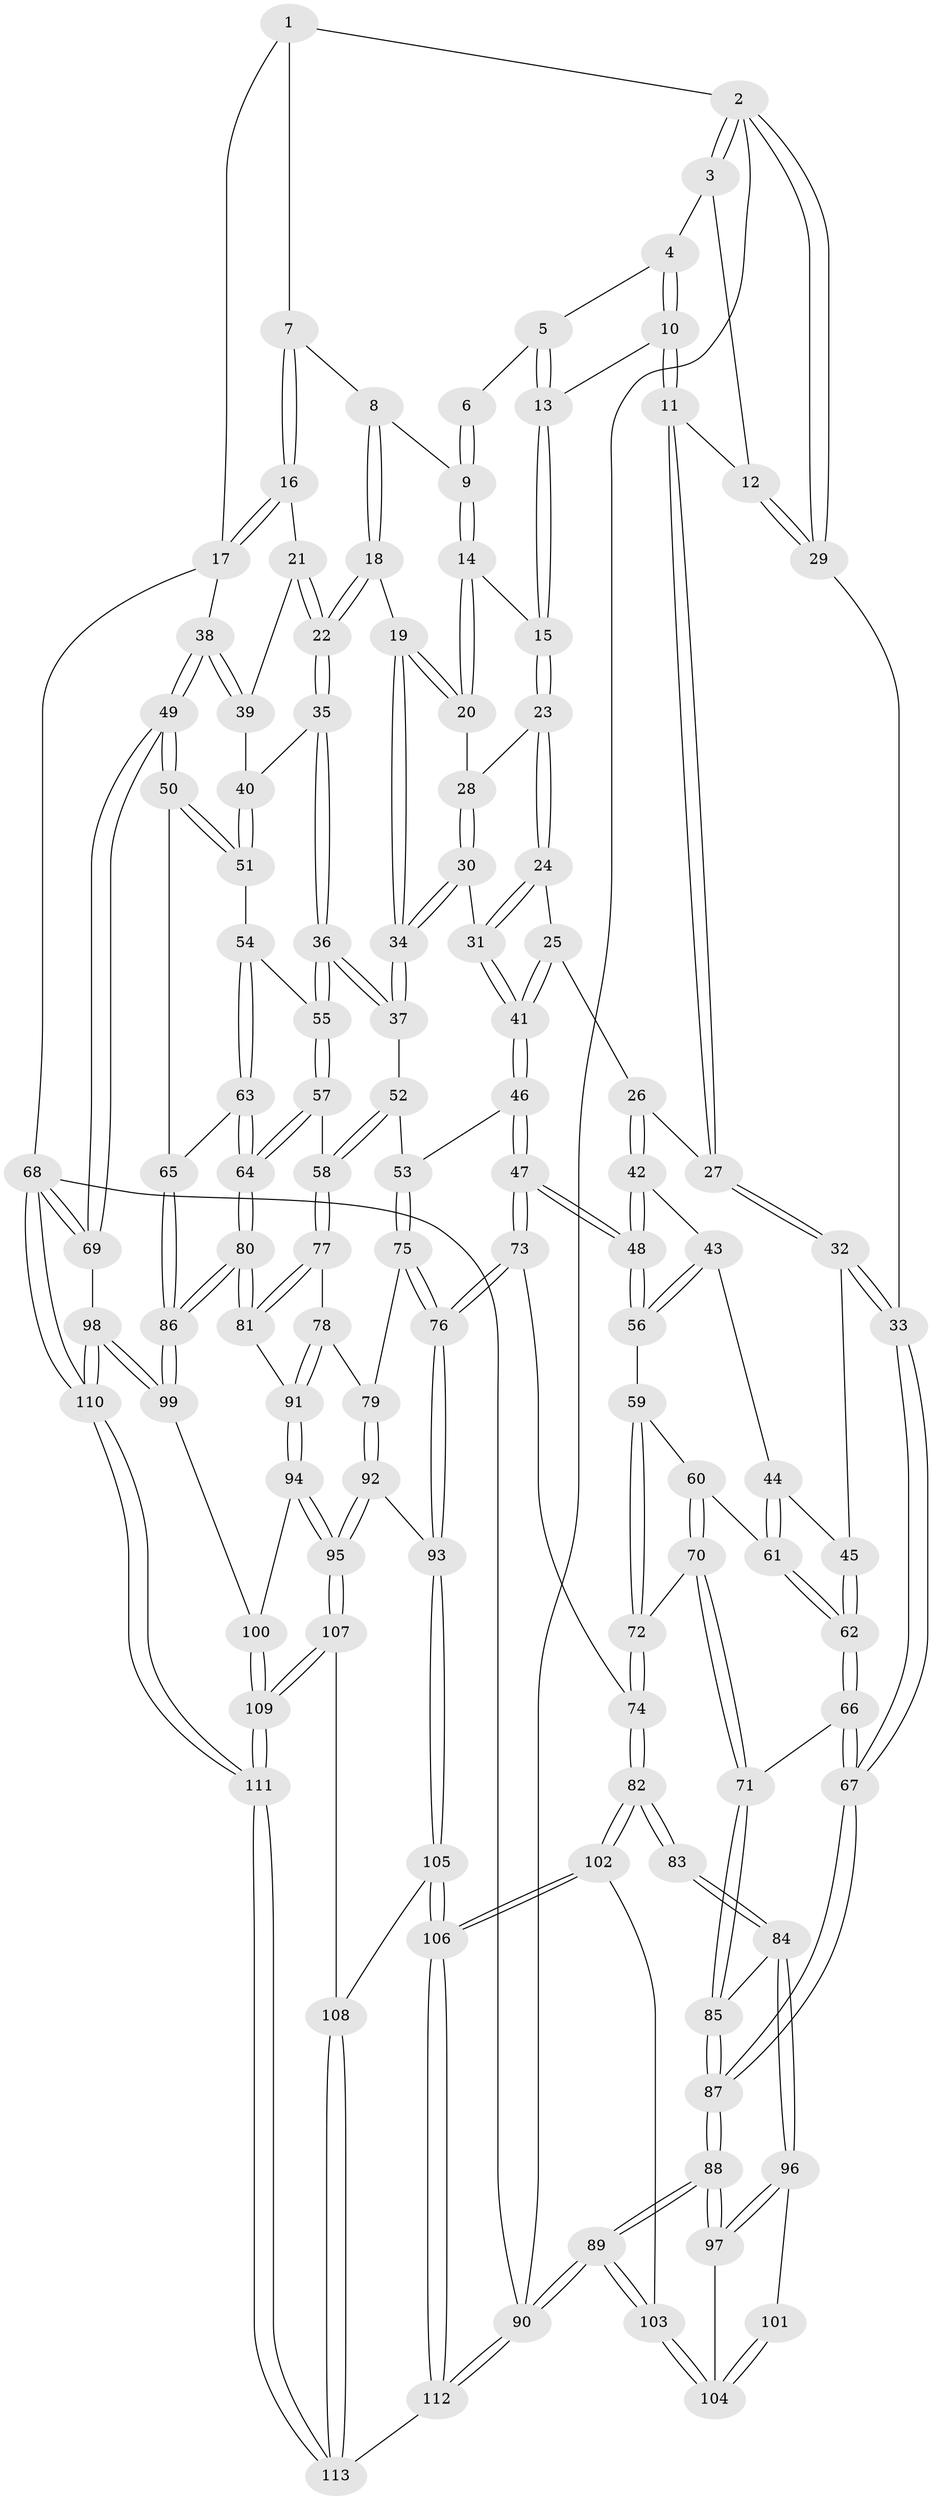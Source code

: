// Generated by graph-tools (version 1.1) at 2025/11/02/27/25 16:11:56]
// undirected, 113 vertices, 279 edges
graph export_dot {
graph [start="1"]
  node [color=gray90,style=filled];
  1 [pos="+0.8134520702516854+0"];
  2 [pos="+0+0"];
  3 [pos="+0.13401009945991962+0"];
  4 [pos="+0.40117304732266473+0"];
  5 [pos="+0.42371019926421655+0"];
  6 [pos="+0.6444242797633294+0"];
  7 [pos="+0.8558048545209509+0.07343056754204261"];
  8 [pos="+0.7602268031114183+0.12568371897885325"];
  9 [pos="+0.639117191541003+0.07142115479851531"];
  10 [pos="+0.21639068498245614+0.10861698441907068"];
  11 [pos="+0.15156830864069779+0.14050160194983202"];
  12 [pos="+0.13573023106619322+0.12051652925409902"];
  13 [pos="+0.4248329369144686+0.10376820938410083"];
  14 [pos="+0.5907637591736322+0.13608908745273304"];
  15 [pos="+0.42550918940559473+0.10520004861999753"];
  16 [pos="+0.9067092638235411+0.12501532523781086"];
  17 [pos="+1+0.1812410094970463"];
  18 [pos="+0.721436282342151+0.2569479019928052"];
  19 [pos="+0.6322329023536952+0.2503245148624508"];
  20 [pos="+0.6157886091732957+0.2239276556031349"];
  21 [pos="+0.8491885190664558+0.28409359102796344"];
  22 [pos="+0.7871625173998309+0.3106896789231901"];
  23 [pos="+0.4109144988945348+0.18672963652728958"];
  24 [pos="+0.3657516323265229+0.26857229092902785"];
  25 [pos="+0.31509194555031095+0.29592903079640087"];
  26 [pos="+0.2743862067169838+0.3072591281511791"];
  27 [pos="+0.15600937965019698+0.20793778726643664"];
  28 [pos="+0.4978610613081686+0.2301684503244909"];
  29 [pos="+0+0"];
  30 [pos="+0.5253038805969512+0.35833784933837143"];
  31 [pos="+0.5197060624827587+0.35928965292803805"];
  32 [pos="+0+0.3943105543503138"];
  33 [pos="+0+0.40537456040161757"];
  34 [pos="+0.5621160160385069+0.3584656164002189"];
  35 [pos="+0.7819019781799952+0.35422002809118364"];
  36 [pos="+0.7453782114141466+0.4510315985019647"];
  37 [pos="+0.5954197086349957+0.40597194037231527"];
  38 [pos="+1+0.3256216396471417"];
  39 [pos="+0.9632274045104503+0.32717083317491624"];
  40 [pos="+0.903585731163577+0.4175780320087525"];
  41 [pos="+0.443475601980258+0.45131162715685275"];
  42 [pos="+0.25784075295897574+0.382205696559787"];
  43 [pos="+0.12686274489436813+0.4570787768563874"];
  44 [pos="+0.07143166732626548+0.4614655877214935"];
  45 [pos="+0.0489200906374657+0.4571581812206783"];
  46 [pos="+0.41933911108638094+0.528814503845491"];
  47 [pos="+0.348285459374355+0.5391298071860343"];
  48 [pos="+0.327768819400525+0.5213720985212488"];
  49 [pos="+1+0.5515122049289652"];
  50 [pos="+1+0.5543127062807298"];
  51 [pos="+0.9098231786212999+0.46501740828455385"];
  52 [pos="+0.5668289859493745+0.506584113112564"];
  53 [pos="+0.42689341851360685+0.533226777794288"];
  54 [pos="+0.7981554819580655+0.507993547786501"];
  55 [pos="+0.7553033971938584+0.4870530581148244"];
  56 [pos="+0.20130747208712527+0.5429514051936882"];
  57 [pos="+0.7163902808968556+0.5342987791522561"];
  58 [pos="+0.635282063502924+0.5879165074449625"];
  59 [pos="+0.18376657830886656+0.5817277393810967"];
  60 [pos="+0.14378891682267245+0.5871552365852671"];
  61 [pos="+0.1323698347765861+0.5782787559335518"];
  62 [pos="+0.0702016117104925+0.6062766449610485"];
  63 [pos="+0.8413032909071351+0.5711659454818676"];
  64 [pos="+0.7771853227994792+0.6962189352545998"];
  65 [pos="+0.946131865642171+0.6164293285255068"];
  66 [pos="+0.06754624533093345+0.6165370099662777"];
  67 [pos="+0+0.5913009804475505"];
  68 [pos="+1+1"];
  69 [pos="+1+0.7817829856747721"];
  70 [pos="+0.1316928838748215+0.6264377800494687"];
  71 [pos="+0.09831711499207503+0.6819706813502079"];
  72 [pos="+0.21386413005181779+0.6339183720257067"];
  73 [pos="+0.28255215182826715+0.7149012772983188"];
  74 [pos="+0.27814310070139775+0.7157916833413281"];
  75 [pos="+0.4848626966609102+0.6241109192684204"];
  76 [pos="+0.36049358654381164+0.7621731693668441"];
  77 [pos="+0.6202501697938541+0.6309900842775605"];
  78 [pos="+0.6140167770457602+0.6361121973582425"];
  79 [pos="+0.5528544718731936+0.6616673029254158"];
  80 [pos="+0.7748786467204148+0.7125706277601885"];
  81 [pos="+0.744592510314434+0.7052340444509244"];
  82 [pos="+0.27352833857631675+0.7183703734479838"];
  83 [pos="+0.21746951366996203+0.7315691499945243"];
  84 [pos="+0.11588893703244373+0.7045894891276019"];
  85 [pos="+0.09878129879790137+0.6953678294976038"];
  86 [pos="+0.8368120820576984+0.7983389210911398"];
  87 [pos="+0+0.8407149215877133"];
  88 [pos="+0+0.9067379307244255"];
  89 [pos="+0+1"];
  90 [pos="+0+1"];
  91 [pos="+0.6481817354589575+0.7586979567624508"];
  92 [pos="+0.5278761954523391+0.7665190767814055"];
  93 [pos="+0.3621914413369558+0.7641689189804891"];
  94 [pos="+0.6253958402815606+0.8300675751205041"];
  95 [pos="+0.579092015960421+0.8483628202122401"];
  96 [pos="+0.09435241449623297+0.8331026473659539"];
  97 [pos="+0.09057277922308463+0.8394014730304892"];
  98 [pos="+0.8717456206456311+0.8209692797788046"];
  99 [pos="+0.8369051889857457+0.7989156513735699"];
  100 [pos="+0.7746470075326779+0.8413855965747937"];
  101 [pos="+0.21316863022567156+0.7383743246449067"];
  102 [pos="+0.22852885710260898+0.9391202257768828"];
  103 [pos="+0.1834272391480825+0.9206097029434475"];
  104 [pos="+0.15974375321890022+0.876053578496876"];
  105 [pos="+0.3765615203248627+0.8575789517320508"];
  106 [pos="+0.2543044412416709+0.9648171327702169"];
  107 [pos="+0.5782904201458107+0.8505679240543252"];
  108 [pos="+0.48459783083380115+0.9468512515798989"];
  109 [pos="+0.7159758966187536+1"];
  110 [pos="+1+1"];
  111 [pos="+0.7334150824428989+1"];
  112 [pos="+0.3146953383265421+1"];
  113 [pos="+0.4674953905689871+1"];
  1 -- 2;
  1 -- 7;
  1 -- 17;
  2 -- 3;
  2 -- 3;
  2 -- 29;
  2 -- 29;
  2 -- 90;
  3 -- 4;
  3 -- 12;
  4 -- 5;
  4 -- 10;
  4 -- 10;
  5 -- 6;
  5 -- 13;
  5 -- 13;
  6 -- 9;
  6 -- 9;
  7 -- 8;
  7 -- 16;
  7 -- 16;
  8 -- 9;
  8 -- 18;
  8 -- 18;
  9 -- 14;
  9 -- 14;
  10 -- 11;
  10 -- 11;
  10 -- 13;
  11 -- 12;
  11 -- 27;
  11 -- 27;
  12 -- 29;
  12 -- 29;
  13 -- 15;
  13 -- 15;
  14 -- 15;
  14 -- 20;
  14 -- 20;
  15 -- 23;
  15 -- 23;
  16 -- 17;
  16 -- 17;
  16 -- 21;
  17 -- 38;
  17 -- 68;
  18 -- 19;
  18 -- 22;
  18 -- 22;
  19 -- 20;
  19 -- 20;
  19 -- 34;
  19 -- 34;
  20 -- 28;
  21 -- 22;
  21 -- 22;
  21 -- 39;
  22 -- 35;
  22 -- 35;
  23 -- 24;
  23 -- 24;
  23 -- 28;
  24 -- 25;
  24 -- 31;
  24 -- 31;
  25 -- 26;
  25 -- 41;
  25 -- 41;
  26 -- 27;
  26 -- 42;
  26 -- 42;
  27 -- 32;
  27 -- 32;
  28 -- 30;
  28 -- 30;
  29 -- 33;
  30 -- 31;
  30 -- 34;
  30 -- 34;
  31 -- 41;
  31 -- 41;
  32 -- 33;
  32 -- 33;
  32 -- 45;
  33 -- 67;
  33 -- 67;
  34 -- 37;
  34 -- 37;
  35 -- 36;
  35 -- 36;
  35 -- 40;
  36 -- 37;
  36 -- 37;
  36 -- 55;
  36 -- 55;
  37 -- 52;
  38 -- 39;
  38 -- 39;
  38 -- 49;
  38 -- 49;
  39 -- 40;
  40 -- 51;
  40 -- 51;
  41 -- 46;
  41 -- 46;
  42 -- 43;
  42 -- 48;
  42 -- 48;
  43 -- 44;
  43 -- 56;
  43 -- 56;
  44 -- 45;
  44 -- 61;
  44 -- 61;
  45 -- 62;
  45 -- 62;
  46 -- 47;
  46 -- 47;
  46 -- 53;
  47 -- 48;
  47 -- 48;
  47 -- 73;
  47 -- 73;
  48 -- 56;
  48 -- 56;
  49 -- 50;
  49 -- 50;
  49 -- 69;
  49 -- 69;
  50 -- 51;
  50 -- 51;
  50 -- 65;
  51 -- 54;
  52 -- 53;
  52 -- 58;
  52 -- 58;
  53 -- 75;
  53 -- 75;
  54 -- 55;
  54 -- 63;
  54 -- 63;
  55 -- 57;
  55 -- 57;
  56 -- 59;
  57 -- 58;
  57 -- 64;
  57 -- 64;
  58 -- 77;
  58 -- 77;
  59 -- 60;
  59 -- 72;
  59 -- 72;
  60 -- 61;
  60 -- 70;
  60 -- 70;
  61 -- 62;
  61 -- 62;
  62 -- 66;
  62 -- 66;
  63 -- 64;
  63 -- 64;
  63 -- 65;
  64 -- 80;
  64 -- 80;
  65 -- 86;
  65 -- 86;
  66 -- 67;
  66 -- 67;
  66 -- 71;
  67 -- 87;
  67 -- 87;
  68 -- 69;
  68 -- 69;
  68 -- 110;
  68 -- 110;
  68 -- 90;
  69 -- 98;
  70 -- 71;
  70 -- 71;
  70 -- 72;
  71 -- 85;
  71 -- 85;
  72 -- 74;
  72 -- 74;
  73 -- 74;
  73 -- 76;
  73 -- 76;
  74 -- 82;
  74 -- 82;
  75 -- 76;
  75 -- 76;
  75 -- 79;
  76 -- 93;
  76 -- 93;
  77 -- 78;
  77 -- 81;
  77 -- 81;
  78 -- 79;
  78 -- 91;
  78 -- 91;
  79 -- 92;
  79 -- 92;
  80 -- 81;
  80 -- 81;
  80 -- 86;
  80 -- 86;
  81 -- 91;
  82 -- 83;
  82 -- 83;
  82 -- 102;
  82 -- 102;
  83 -- 84;
  83 -- 84;
  84 -- 85;
  84 -- 96;
  84 -- 96;
  85 -- 87;
  85 -- 87;
  86 -- 99;
  86 -- 99;
  87 -- 88;
  87 -- 88;
  88 -- 89;
  88 -- 89;
  88 -- 97;
  88 -- 97;
  89 -- 90;
  89 -- 90;
  89 -- 103;
  89 -- 103;
  90 -- 112;
  90 -- 112;
  91 -- 94;
  91 -- 94;
  92 -- 93;
  92 -- 95;
  92 -- 95;
  93 -- 105;
  93 -- 105;
  94 -- 95;
  94 -- 95;
  94 -- 100;
  95 -- 107;
  95 -- 107;
  96 -- 97;
  96 -- 97;
  96 -- 101;
  97 -- 104;
  98 -- 99;
  98 -- 99;
  98 -- 110;
  98 -- 110;
  99 -- 100;
  100 -- 109;
  100 -- 109;
  101 -- 104;
  101 -- 104;
  102 -- 103;
  102 -- 106;
  102 -- 106;
  103 -- 104;
  103 -- 104;
  105 -- 106;
  105 -- 106;
  105 -- 108;
  106 -- 112;
  106 -- 112;
  107 -- 108;
  107 -- 109;
  107 -- 109;
  108 -- 113;
  108 -- 113;
  109 -- 111;
  109 -- 111;
  110 -- 111;
  110 -- 111;
  111 -- 113;
  111 -- 113;
  112 -- 113;
}
